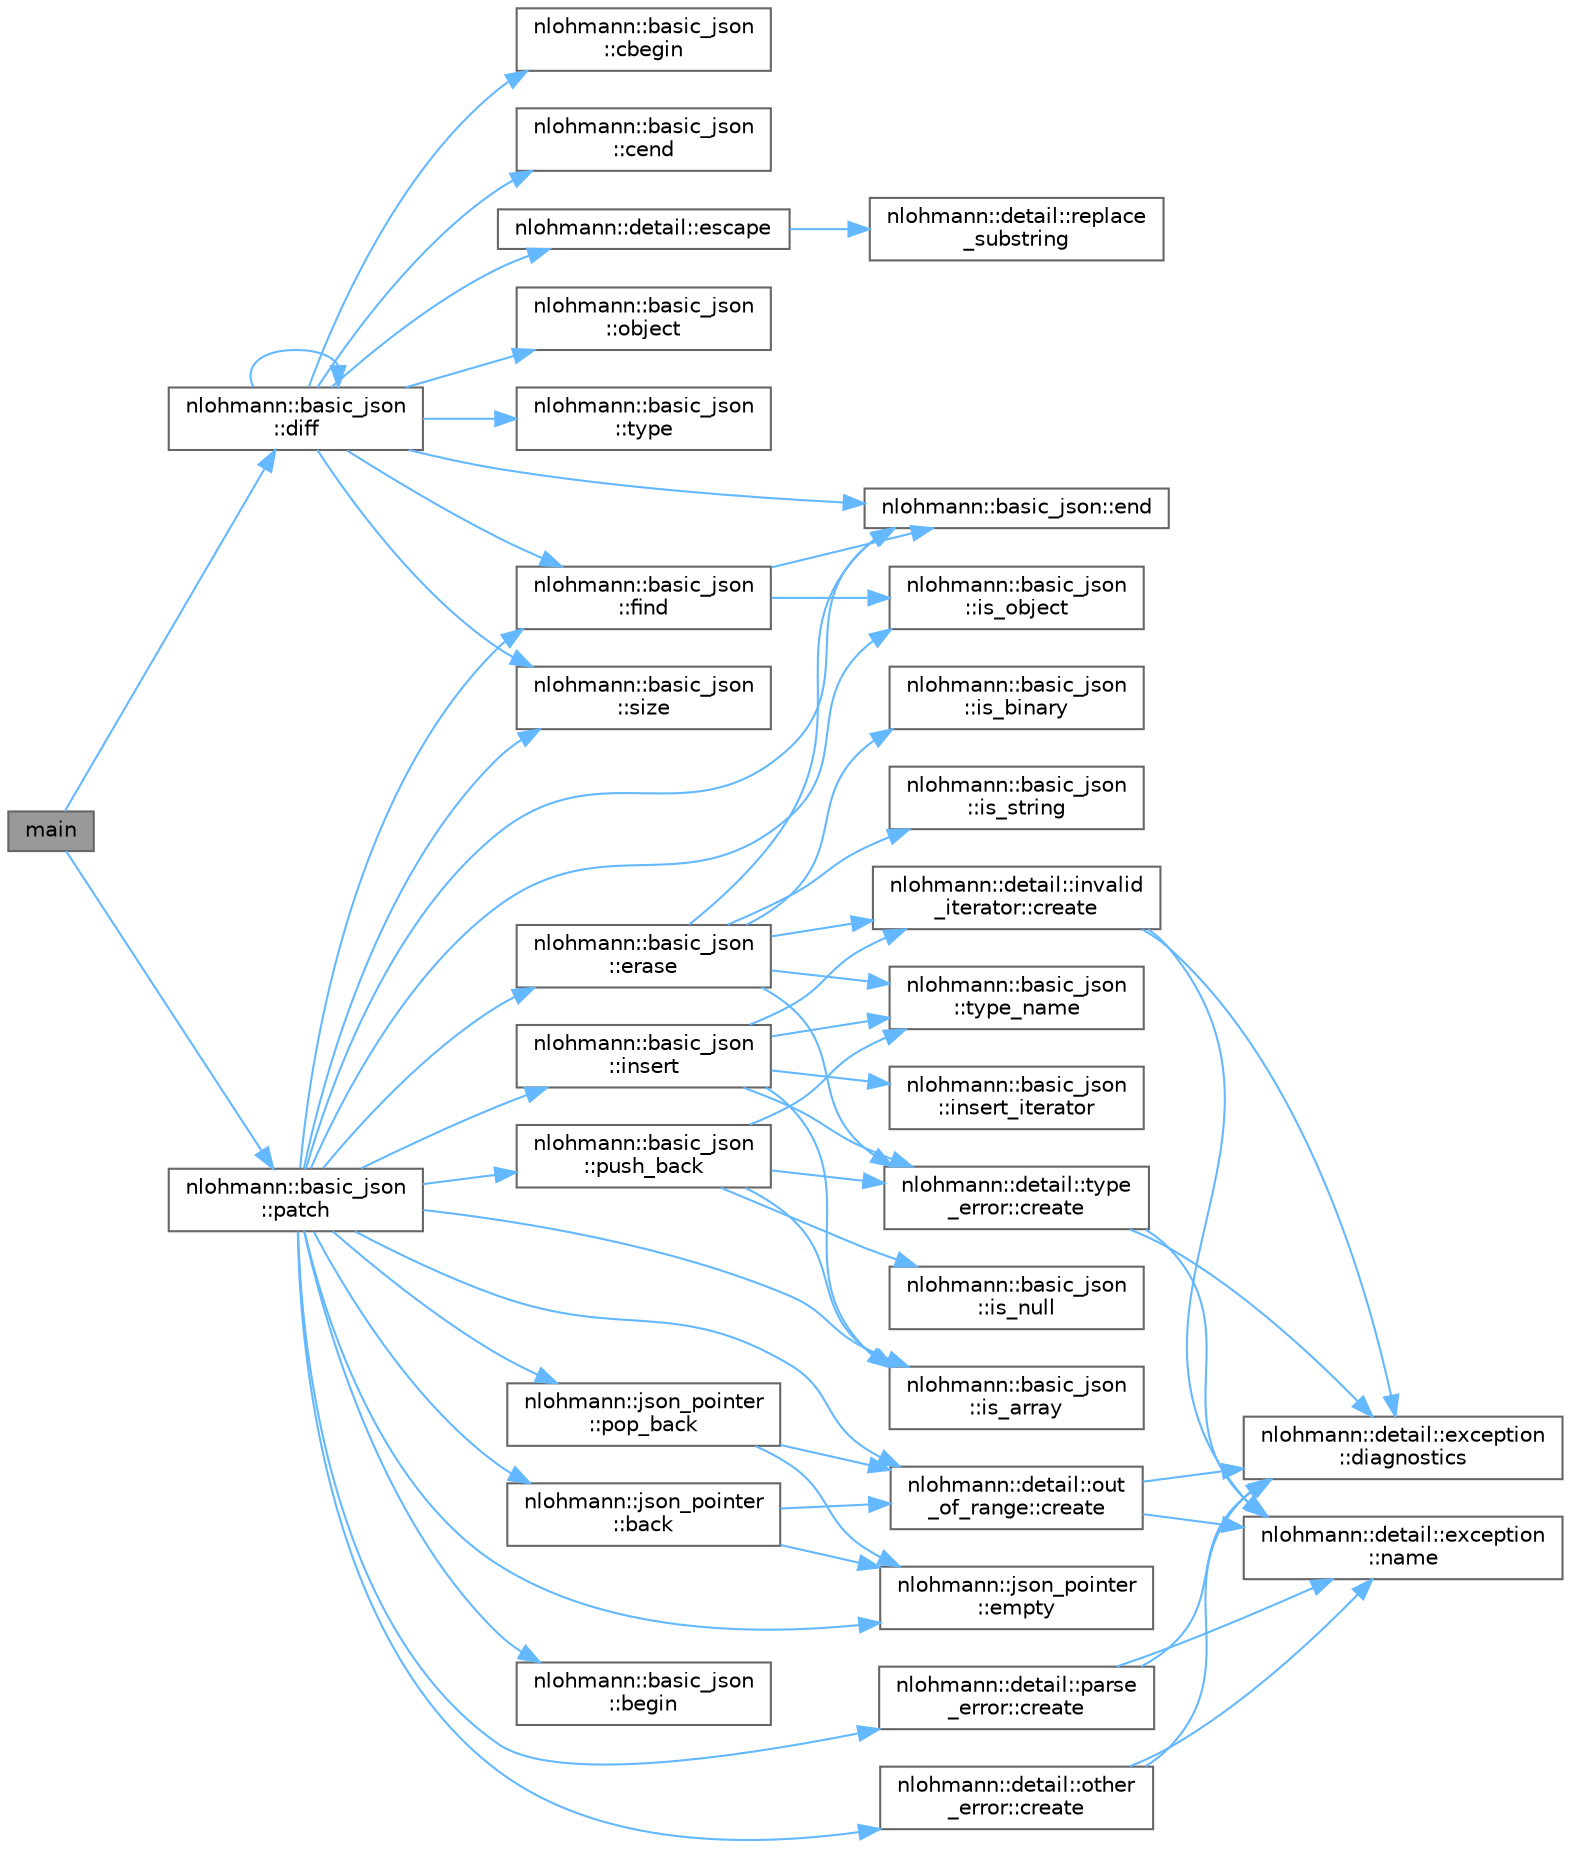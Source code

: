 digraph "main"
{
 // LATEX_PDF_SIZE
  bgcolor="transparent";
  edge [fontname=Helvetica,fontsize=10,labelfontname=Helvetica,labelfontsize=10];
  node [fontname=Helvetica,fontsize=10,shape=box,height=0.2,width=0.4];
  rankdir="LR";
  Node1 [id="Node000001",label="main",height=0.2,width=0.4,color="gray40", fillcolor="grey60", style="filled", fontcolor="black",tooltip=" "];
  Node1 -> Node2 [id="edge1_Node000001_Node000002",color="steelblue1",style="solid",tooltip=" "];
  Node2 [id="Node000002",label="nlohmann::basic_json\l::diff",height=0.2,width=0.4,color="grey40", fillcolor="white", style="filled",URL="$classnlohmann_1_1basic__json.html#a1c1f21327df91a4dd6c5f5a107240385",tooltip="creates a diff as a JSON patch"];
  Node2 -> Node3 [id="edge2_Node000002_Node000003",color="steelblue1",style="solid",tooltip=" "];
  Node3 [id="Node000003",label="nlohmann::basic_json\l::cbegin",height=0.2,width=0.4,color="grey40", fillcolor="white", style="filled",URL="$classnlohmann_1_1basic__json.html#ae508c13e3ad6ce445bcaf24a2bc7d039",tooltip="returns a const iterator to the first element"];
  Node2 -> Node4 [id="edge3_Node000002_Node000004",color="steelblue1",style="solid",tooltip=" "];
  Node4 [id="Node000004",label="nlohmann::basic_json\l::cend",height=0.2,width=0.4,color="grey40", fillcolor="white", style="filled",URL="$classnlohmann_1_1basic__json.html#a3017cf0f1a4673e904e34cfef62e7758",tooltip="returns an iterator to one past the last element"];
  Node2 -> Node2 [id="edge4_Node000002_Node000002",color="steelblue1",style="solid",tooltip=" "];
  Node2 -> Node5 [id="edge5_Node000002_Node000005",color="steelblue1",style="solid",tooltip=" "];
  Node5 [id="Node000005",label="nlohmann::basic_json::end",height=0.2,width=0.4,color="grey40", fillcolor="white", style="filled",URL="$classnlohmann_1_1basic__json.html#a931267ec3f09eb67e4382f321b2c52bc",tooltip="returns an iterator to one past the last element"];
  Node2 -> Node6 [id="edge6_Node000002_Node000006",color="steelblue1",style="solid",tooltip=" "];
  Node6 [id="Node000006",label="nlohmann::detail::escape",height=0.2,width=0.4,color="grey40", fillcolor="white", style="filled",URL="$namespacenlohmann_1_1detail.html#a9d486a036924098fe1a77de14d23f56c",tooltip="string escaping as described in RFC 6901 (Sect. 4)"];
  Node6 -> Node7 [id="edge7_Node000006_Node000007",color="steelblue1",style="solid",tooltip=" "];
  Node7 [id="Node000007",label="nlohmann::detail::replace\l_substring",height=0.2,width=0.4,color="grey40", fillcolor="white", style="filled",URL="$namespacenlohmann_1_1detail.html#aceff996baf082d6dc1873ad176d10609",tooltip="replace all occurrences of a substring by another string"];
  Node2 -> Node8 [id="edge8_Node000002_Node000008",color="steelblue1",style="solid",tooltip=" "];
  Node8 [id="Node000008",label="nlohmann::basic_json\l::find",height=0.2,width=0.4,color="grey40", fillcolor="white", style="filled",URL="$classnlohmann_1_1basic__json.html#acdf9b3aab82dcf443dd91ca5ec06b80c",tooltip="find an element in a JSON object"];
  Node8 -> Node5 [id="edge9_Node000008_Node000005",color="steelblue1",style="solid",tooltip=" "];
  Node8 -> Node9 [id="edge10_Node000008_Node000009",color="steelblue1",style="solid",tooltip=" "];
  Node9 [id="Node000009",label="nlohmann::basic_json\l::is_object",height=0.2,width=0.4,color="grey40", fillcolor="white", style="filled",URL="$classnlohmann_1_1basic__json.html#a57e8411a770a6263d6d8f2116c37f3aa",tooltip="return whether value is an object"];
  Node2 -> Node10 [id="edge11_Node000002_Node000010",color="steelblue1",style="solid",tooltip=" "];
  Node10 [id="Node000010",label="nlohmann::basic_json\l::object",height=0.2,width=0.4,color="grey40", fillcolor="white", style="filled",URL="$classnlohmann_1_1basic__json.html#a9a4df356e05415438fadf8a15e583903",tooltip="explicitly create an object from an initializer list"];
  Node2 -> Node11 [id="edge12_Node000002_Node000011",color="steelblue1",style="solid",tooltip=" "];
  Node11 [id="Node000011",label="nlohmann::basic_json\l::size",height=0.2,width=0.4,color="grey40", fillcolor="white", style="filled",URL="$classnlohmann_1_1basic__json.html#a33c7c8638bb0b12e6d1b69d8106dd2e0",tooltip="returns the number of elements"];
  Node2 -> Node12 [id="edge13_Node000002_Node000012",color="steelblue1",style="solid",tooltip=" "];
  Node12 [id="Node000012",label="nlohmann::basic_json\l::type",height=0.2,width=0.4,color="grey40", fillcolor="white", style="filled",URL="$classnlohmann_1_1basic__json.html#a5b7c4b35a0ad9f97474912a08965d7ad",tooltip="return the type of the JSON value (explicit)"];
  Node1 -> Node13 [id="edge14_Node000001_Node000013",color="steelblue1",style="solid",tooltip=" "];
  Node13 [id="Node000013",label="nlohmann::basic_json\l::patch",height=0.2,width=0.4,color="grey40", fillcolor="white", style="filled",URL="$classnlohmann_1_1basic__json.html#adcc786998f220a5b3083ee8a37c4553e",tooltip="applies a JSON patch"];
  Node13 -> Node14 [id="edge15_Node000013_Node000014",color="steelblue1",style="solid",tooltip=" "];
  Node14 [id="Node000014",label="nlohmann::json_pointer\l::back",height=0.2,width=0.4,color="grey40", fillcolor="white", style="filled",URL="$classnlohmann_1_1json__pointer.html#a58b4e4cd3551787d9c20c67ed5b1dfb8",tooltip="return last reference token"];
  Node14 -> Node15 [id="edge16_Node000014_Node000015",color="steelblue1",style="solid",tooltip=" "];
  Node15 [id="Node000015",label="nlohmann::detail::out\l_of_range::create",height=0.2,width=0.4,color="grey40", fillcolor="white", style="filled",URL="$classnlohmann_1_1detail_1_1out__of__range.html#a238f1bda3b6c92b5970fbf9187ccd325",tooltip=" "];
  Node15 -> Node16 [id="edge17_Node000015_Node000016",color="steelblue1",style="solid",tooltip=" "];
  Node16 [id="Node000016",label="nlohmann::detail::exception\l::diagnostics",height=0.2,width=0.4,color="grey40", fillcolor="white", style="filled",URL="$classnlohmann_1_1detail_1_1exception.html#aa353a7dba4fd179f7224b8a2a238a264",tooltip=" "];
  Node15 -> Node17 [id="edge18_Node000015_Node000017",color="steelblue1",style="solid",tooltip=" "];
  Node17 [id="Node000017",label="nlohmann::detail::exception\l::name",height=0.2,width=0.4,color="grey40", fillcolor="white", style="filled",URL="$classnlohmann_1_1detail_1_1exception.html#abf41a7e9178356314082284e6cfea278",tooltip=" "];
  Node14 -> Node18 [id="edge19_Node000014_Node000018",color="steelblue1",style="solid",tooltip=" "];
  Node18 [id="Node000018",label="nlohmann::json_pointer\l::empty",height=0.2,width=0.4,color="grey40", fillcolor="white", style="filled",URL="$classnlohmann_1_1json__pointer.html#a649252bda4a2e75a0915b11a25d8bcc3",tooltip="return whether pointer points to the root document"];
  Node13 -> Node19 [id="edge20_Node000013_Node000019",color="steelblue1",style="solid",tooltip=" "];
  Node19 [id="Node000019",label="nlohmann::basic_json\l::begin",height=0.2,width=0.4,color="grey40", fillcolor="white", style="filled",URL="$classnlohmann_1_1basic__json.html#a23b495b4c282e4afacf382f5b49af7c7",tooltip="returns an iterator to the first element"];
  Node13 -> Node20 [id="edge21_Node000013_Node000020",color="steelblue1",style="solid",tooltip=" "];
  Node20 [id="Node000020",label="nlohmann::detail::parse\l_error::create",height=0.2,width=0.4,color="grey40", fillcolor="white", style="filled",URL="$classnlohmann_1_1detail_1_1parse__error.html#ae77bd584cb9101140790219af7fec1ce",tooltip="create a parse error exception"];
  Node20 -> Node16 [id="edge22_Node000020_Node000016",color="steelblue1",style="solid",tooltip=" "];
  Node20 -> Node17 [id="edge23_Node000020_Node000017",color="steelblue1",style="solid",tooltip=" "];
  Node13 -> Node15 [id="edge24_Node000013_Node000015",color="steelblue1",style="solid",tooltip=" "];
  Node13 -> Node21 [id="edge25_Node000013_Node000021",color="steelblue1",style="solid",tooltip=" "];
  Node21 [id="Node000021",label="nlohmann::detail::other\l_error::create",height=0.2,width=0.4,color="grey40", fillcolor="white", style="filled",URL="$classnlohmann_1_1detail_1_1other__error.html#a3a25fa67a0ec36b5d36cbc4424eb901d",tooltip=" "];
  Node21 -> Node16 [id="edge26_Node000021_Node000016",color="steelblue1",style="solid",tooltip=" "];
  Node21 -> Node17 [id="edge27_Node000021_Node000017",color="steelblue1",style="solid",tooltip=" "];
  Node13 -> Node18 [id="edge28_Node000013_Node000018",color="steelblue1",style="solid",tooltip=" "];
  Node13 -> Node5 [id="edge29_Node000013_Node000005",color="steelblue1",style="solid",tooltip=" "];
  Node13 -> Node22 [id="edge30_Node000013_Node000022",color="steelblue1",style="solid",tooltip=" "];
  Node22 [id="Node000022",label="nlohmann::basic_json\l::erase",height=0.2,width=0.4,color="grey40", fillcolor="white", style="filled",URL="$classnlohmann_1_1basic__json.html#a494632b69bbe1d0153d3bedad0901b8e",tooltip="remove element given an iterator"];
  Node22 -> Node23 [id="edge31_Node000022_Node000023",color="steelblue1",style="solid",tooltip=" "];
  Node23 [id="Node000023",label="nlohmann::detail::invalid\l_iterator::create",height=0.2,width=0.4,color="grey40", fillcolor="white", style="filled",URL="$classnlohmann_1_1detail_1_1invalid__iterator.html#a34104b98ab00564e564176b4d2ba7c3c",tooltip=" "];
  Node23 -> Node16 [id="edge32_Node000023_Node000016",color="steelblue1",style="solid",tooltip=" "];
  Node23 -> Node17 [id="edge33_Node000023_Node000017",color="steelblue1",style="solid",tooltip=" "];
  Node22 -> Node24 [id="edge34_Node000022_Node000024",color="steelblue1",style="solid",tooltip=" "];
  Node24 [id="Node000024",label="nlohmann::detail::type\l_error::create",height=0.2,width=0.4,color="grey40", fillcolor="white", style="filled",URL="$classnlohmann_1_1detail_1_1type__error.html#a838a5e301cf97289c2d106b9ace1470f",tooltip=" "];
  Node24 -> Node16 [id="edge35_Node000024_Node000016",color="steelblue1",style="solid",tooltip=" "];
  Node24 -> Node17 [id="edge36_Node000024_Node000017",color="steelblue1",style="solid",tooltip=" "];
  Node22 -> Node5 [id="edge37_Node000022_Node000005",color="steelblue1",style="solid",tooltip=" "];
  Node22 -> Node25 [id="edge38_Node000022_Node000025",color="steelblue1",style="solid",tooltip=" "];
  Node25 [id="Node000025",label="nlohmann::basic_json\l::is_binary",height=0.2,width=0.4,color="grey40", fillcolor="white", style="filled",URL="$classnlohmann_1_1basic__json.html#a9576224f7b3ff812a308e7c1e784ea80",tooltip="return whether value is a binary array"];
  Node22 -> Node26 [id="edge39_Node000022_Node000026",color="steelblue1",style="solid",tooltip=" "];
  Node26 [id="Node000026",label="nlohmann::basic_json\l::is_string",height=0.2,width=0.4,color="grey40", fillcolor="white", style="filled",URL="$classnlohmann_1_1basic__json.html#ab303d17366c26fca12242c7f8def1bb7",tooltip="return whether value is a string"];
  Node22 -> Node27 [id="edge40_Node000022_Node000027",color="steelblue1",style="solid",tooltip=" "];
  Node27 [id="Node000027",label="nlohmann::basic_json\l::type_name",height=0.2,width=0.4,color="grey40", fillcolor="white", style="filled",URL="$classnlohmann_1_1basic__json.html#ab8811fc4eab6091b32b34b3ac3e90474",tooltip="return the type as string"];
  Node13 -> Node8 [id="edge41_Node000013_Node000008",color="steelblue1",style="solid",tooltip=" "];
  Node13 -> Node28 [id="edge42_Node000013_Node000028",color="steelblue1",style="solid",tooltip=" "];
  Node28 [id="Node000028",label="nlohmann::basic_json\l::insert",height=0.2,width=0.4,color="grey40", fillcolor="white", style="filled",URL="$classnlohmann_1_1basic__json.html#aeb86e8478e20d95970a8b61ff01dce3b",tooltip="inserts element into array"];
  Node28 -> Node23 [id="edge43_Node000028_Node000023",color="steelblue1",style="solid",tooltip=" "];
  Node28 -> Node24 [id="edge44_Node000028_Node000024",color="steelblue1",style="solid",tooltip=" "];
  Node28 -> Node29 [id="edge45_Node000028_Node000029",color="steelblue1",style="solid",tooltip=" "];
  Node29 [id="Node000029",label="nlohmann::basic_json\l::insert_iterator",height=0.2,width=0.4,color="grey40", fillcolor="white", style="filled",URL="$classnlohmann_1_1basic__json.html#ab5c8034e997c5b852b92bdc6a3f70994",tooltip=" "];
  Node28 -> Node30 [id="edge46_Node000028_Node000030",color="steelblue1",style="solid",tooltip=" "];
  Node30 [id="Node000030",label="nlohmann::basic_json\l::is_array",height=0.2,width=0.4,color="grey40", fillcolor="white", style="filled",URL="$classnlohmann_1_1basic__json.html#ab5b70d60a636b9c5e10f6c8caac60b9e",tooltip="return whether value is an array"];
  Node28 -> Node27 [id="edge47_Node000028_Node000027",color="steelblue1",style="solid",tooltip=" "];
  Node13 -> Node30 [id="edge48_Node000013_Node000030",color="steelblue1",style="solid",tooltip=" "];
  Node13 -> Node9 [id="edge49_Node000013_Node000009",color="steelblue1",style="solid",tooltip=" "];
  Node13 -> Node31 [id="edge50_Node000013_Node000031",color="steelblue1",style="solid",tooltip=" "];
  Node31 [id="Node000031",label="nlohmann::json_pointer\l::pop_back",height=0.2,width=0.4,color="grey40", fillcolor="white", style="filled",URL="$classnlohmann_1_1json__pointer.html#a4b1ee4d511ca195bed896a3da47e264c",tooltip="remove last reference token"];
  Node31 -> Node15 [id="edge51_Node000031_Node000015",color="steelblue1",style="solid",tooltip=" "];
  Node31 -> Node18 [id="edge52_Node000031_Node000018",color="steelblue1",style="solid",tooltip=" "];
  Node13 -> Node32 [id="edge53_Node000013_Node000032",color="steelblue1",style="solid",tooltip=" "];
  Node32 [id="Node000032",label="nlohmann::basic_json\l::push_back",height=0.2,width=0.4,color="grey40", fillcolor="white", style="filled",URL="$classnlohmann_1_1basic__json.html#ab9e0253c92736db021840105d374c4c4",tooltip="add an object to an array"];
  Node32 -> Node24 [id="edge54_Node000032_Node000024",color="steelblue1",style="solid",tooltip=" "];
  Node32 -> Node30 [id="edge55_Node000032_Node000030",color="steelblue1",style="solid",tooltip=" "];
  Node32 -> Node33 [id="edge56_Node000032_Node000033",color="steelblue1",style="solid",tooltip=" "];
  Node33 [id="Node000033",label="nlohmann::basic_json\l::is_null",height=0.2,width=0.4,color="grey40", fillcolor="white", style="filled",URL="$classnlohmann_1_1basic__json.html#aedc7afad96292b5ab61a2e0ad3067f5f",tooltip="return whether value is null"];
  Node32 -> Node27 [id="edge57_Node000032_Node000027",color="steelblue1",style="solid",tooltip=" "];
  Node13 -> Node11 [id="edge58_Node000013_Node000011",color="steelblue1",style="solid",tooltip=" "];
}
